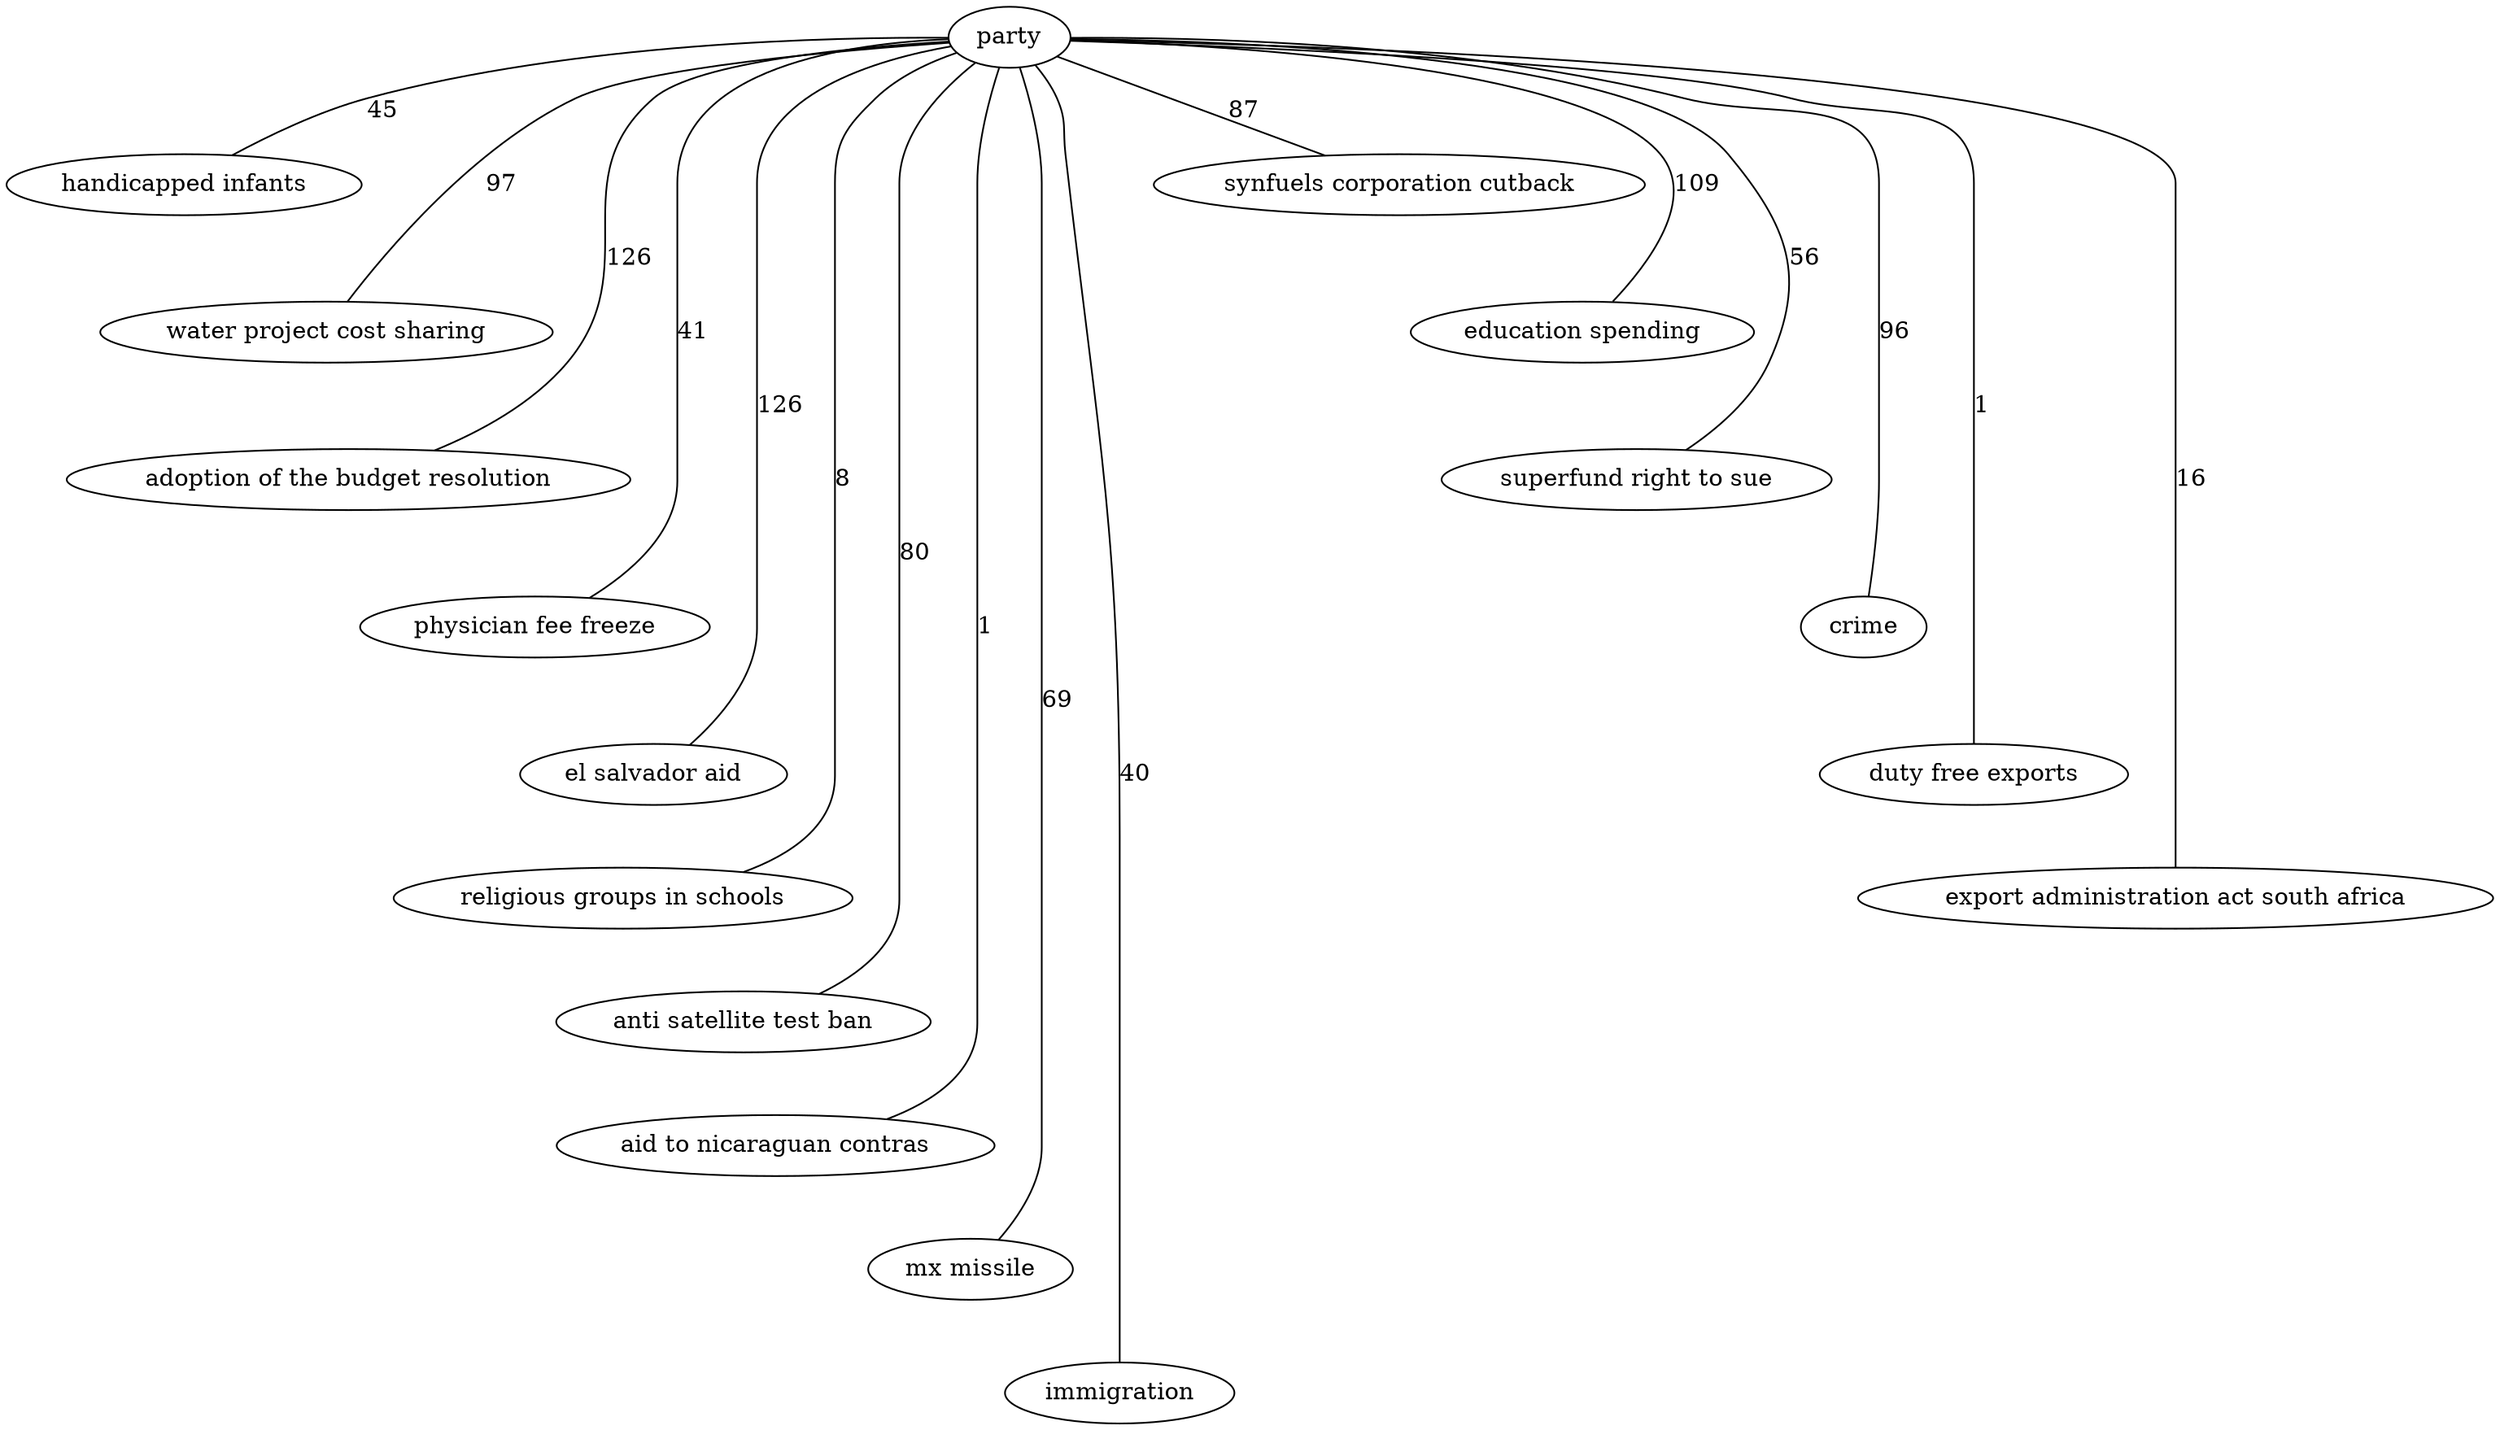 graph graphname {
	party	 [label=party];
	handicappedinfants	 [label="handicapped infants"];
	party -- handicappedinfants	 [label=45,
		minlen=1];
	waterprojectcostsharing	 [label="water project cost sharing"];
	party -- waterprojectcostsharing	 [label=97,
		minlen=2];
	adoptionofthebudgetresolution	 [label="adoption of the budget resolution"];
	party -- adoptionofthebudgetresolution	 [label=126,
		minlen=3];
	physicianfeefreeze	 [label="physician fee freeze"];
	party -- physicianfeefreeze	 [label=41,
		minlen=4];
	elsalvadoraid	 [label="el salvador aid"];
	party -- elsalvadoraid	 [label=126,
		minlen=5];
	religiousgroupsinschools	 [label="religious groups in schools"];
	party -- religiousgroupsinschools	 [label=8,
		minlen=6];
	antisatellitetestban	 [label="anti satellite test ban"];
	party -- antisatellitetestban	 [label=80,
		minlen=7];
	aidtonicaraguancontras	 [label="aid to nicaraguan contras"];
	party -- aidtonicaraguancontras	 [label=1,
		minlen=8];
	mxmissile	 [label="mx missile"];
	party -- mxmissile	 [label=69,
		minlen=9];
	immigration	 [label=immigration];
	party -- immigration	 [label=40,
		minlen=10];
	synfuelscorporationcutback	 [label="synfuels corporation cutback"];
	party -- synfuelscorporationcutback	 [label=87,
		minlen=1];
	educationspending	 [label="education spending"];
	party -- educationspending	 [label=109,
		minlen=2];
	superfundrighttosue	 [label="superfund right to sue"];
	party -- superfundrighttosue	 [label=56,
		minlen=3];
	crime	 [label=crime];
	party -- crime	 [label=96,
		minlen=4];
	dutyfreeexports	 [label="duty free exports"];
	party -- dutyfreeexports	 [label=1,
		minlen=5];
	exportadministrationactsouthafrica	 [label="export administration act south africa"];
	party -- exportadministrationactsouthafrica	 [label=16,
		minlen=6];
}
